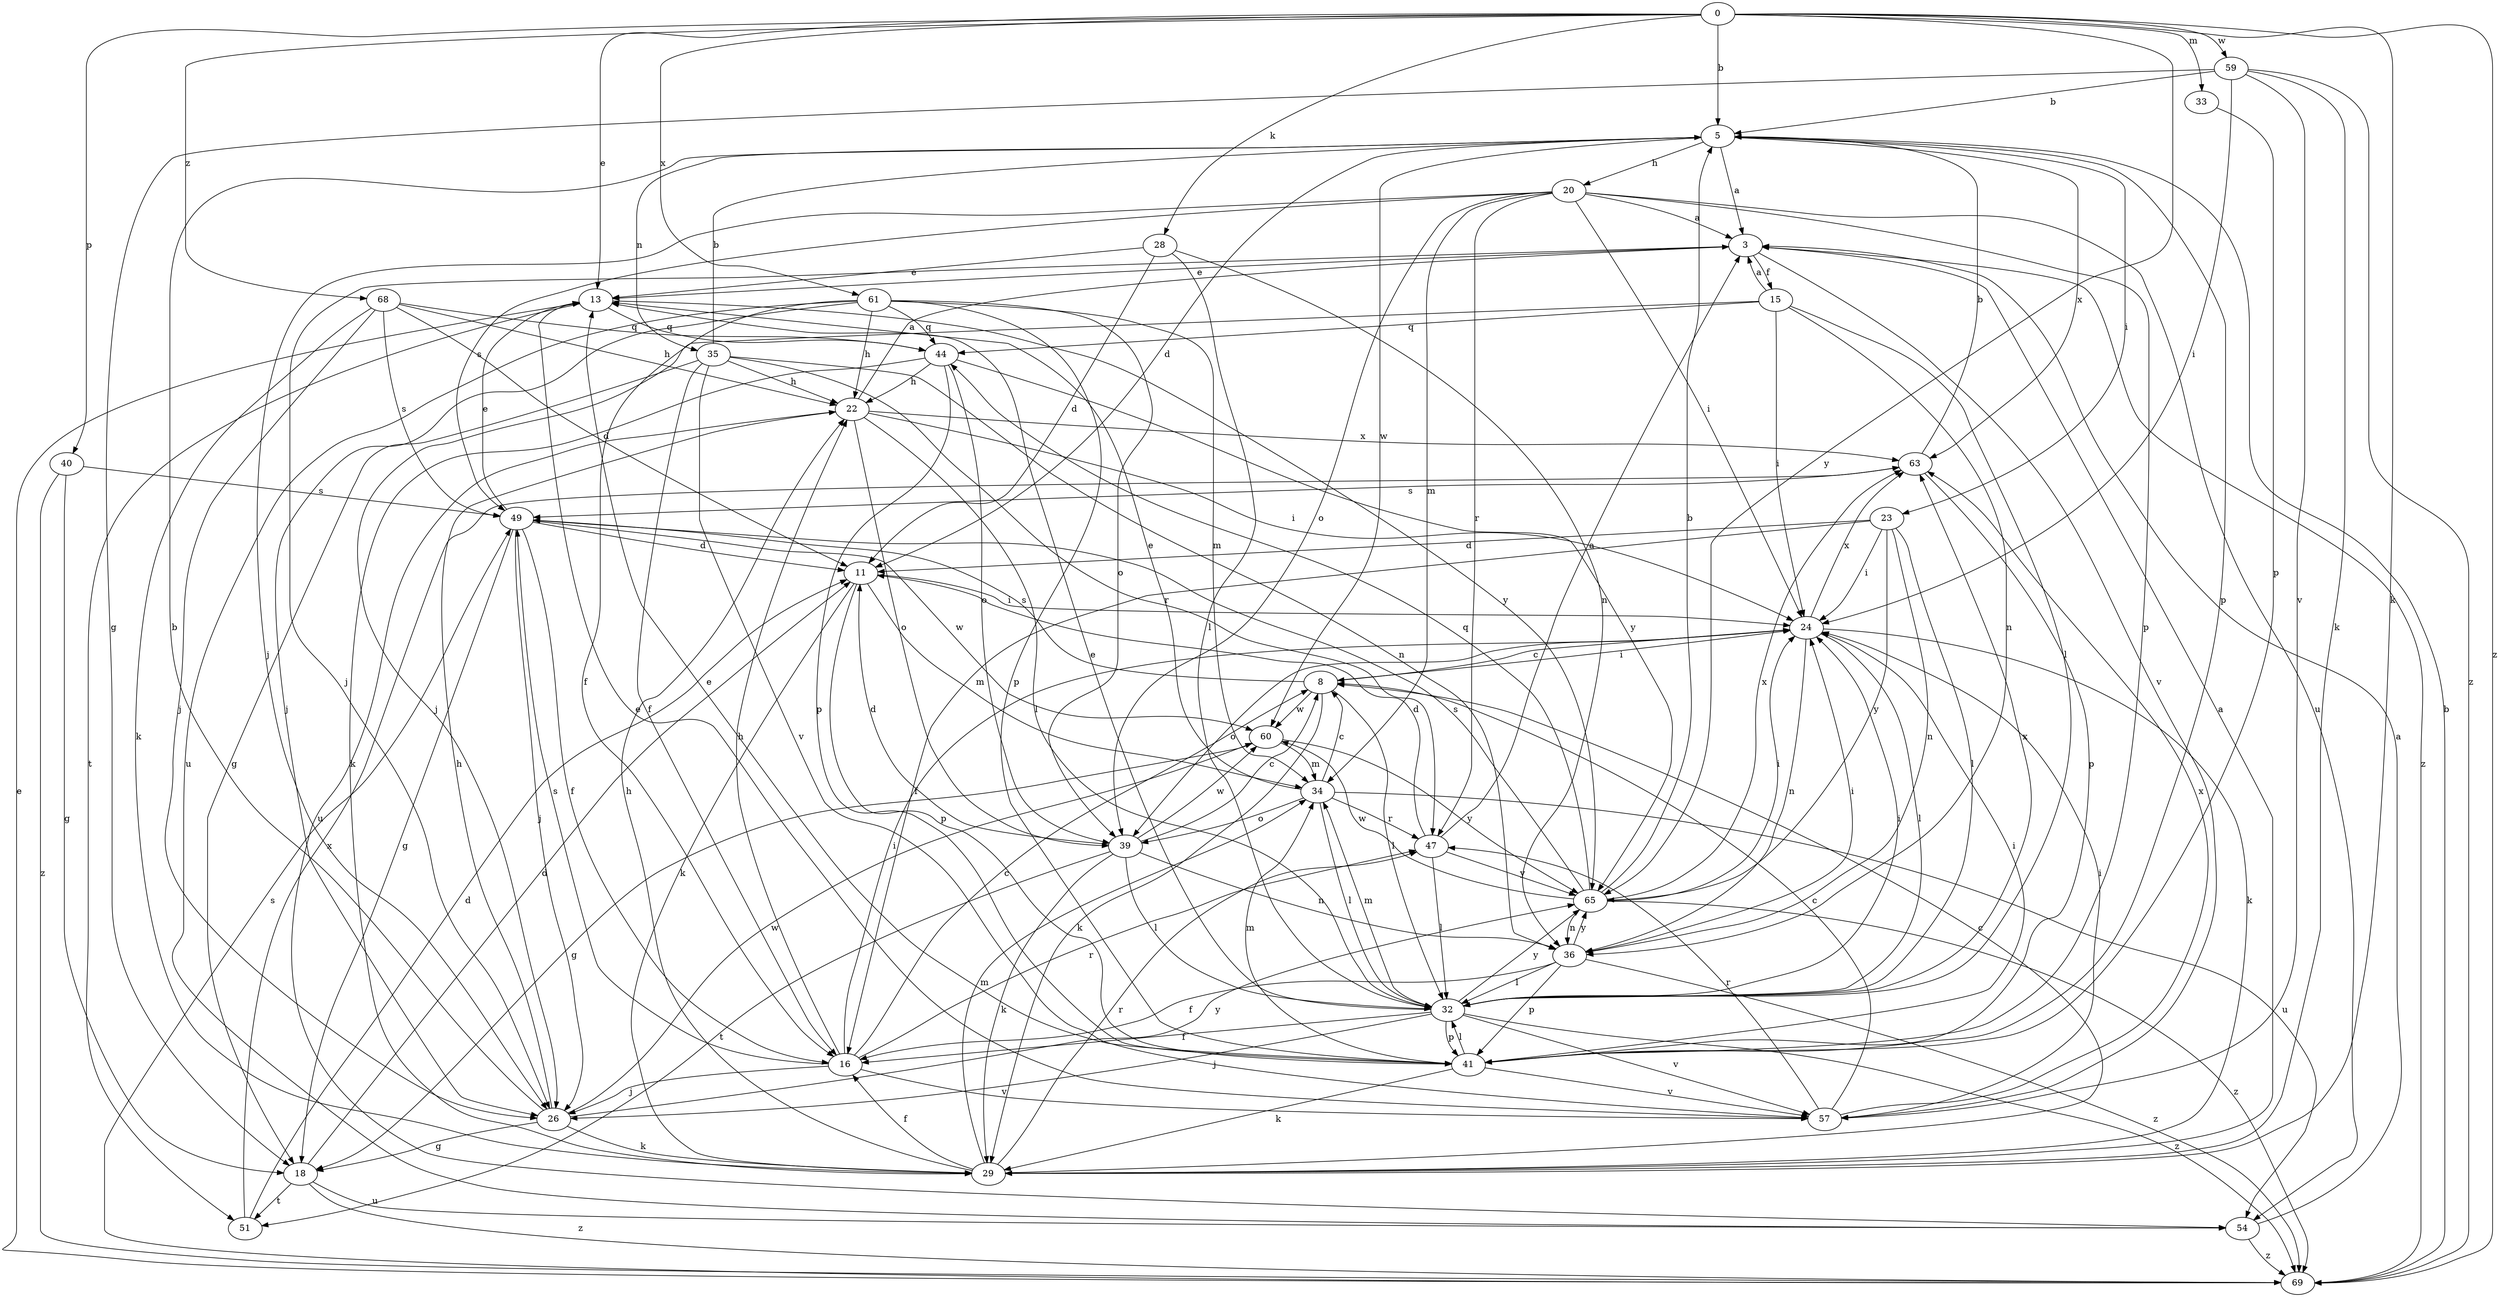 strict digraph  {
0;
3;
5;
8;
11;
13;
15;
16;
18;
20;
22;
23;
24;
26;
28;
29;
32;
33;
34;
35;
36;
39;
40;
41;
44;
47;
49;
51;
54;
57;
59;
60;
61;
63;
65;
68;
69;
0 -> 5  [label=b];
0 -> 13  [label=e];
0 -> 28  [label=k];
0 -> 29  [label=k];
0 -> 33  [label=m];
0 -> 40  [label=p];
0 -> 59  [label=w];
0 -> 61  [label=x];
0 -> 65  [label=y];
0 -> 68  [label=z];
0 -> 69  [label=z];
3 -> 13  [label=e];
3 -> 15  [label=f];
3 -> 26  [label=j];
3 -> 57  [label=v];
3 -> 69  [label=z];
5 -> 3  [label=a];
5 -> 11  [label=d];
5 -> 20  [label=h];
5 -> 23  [label=i];
5 -> 35  [label=n];
5 -> 41  [label=p];
5 -> 60  [label=w];
5 -> 63  [label=x];
8 -> 24  [label=i];
8 -> 29  [label=k];
8 -> 32  [label=l];
8 -> 49  [label=s];
8 -> 60  [label=w];
11 -> 24  [label=i];
11 -> 29  [label=k];
11 -> 34  [label=m];
11 -> 41  [label=p];
13 -> 44  [label=q];
13 -> 51  [label=t];
13 -> 65  [label=y];
15 -> 3  [label=a];
15 -> 24  [label=i];
15 -> 26  [label=j];
15 -> 32  [label=l];
15 -> 36  [label=n];
15 -> 44  [label=q];
16 -> 8  [label=c];
16 -> 22  [label=h];
16 -> 24  [label=i];
16 -> 26  [label=j];
16 -> 47  [label=r];
16 -> 49  [label=s];
16 -> 57  [label=v];
18 -> 11  [label=d];
18 -> 51  [label=t];
18 -> 54  [label=u];
18 -> 69  [label=z];
20 -> 3  [label=a];
20 -> 24  [label=i];
20 -> 26  [label=j];
20 -> 34  [label=m];
20 -> 39  [label=o];
20 -> 41  [label=p];
20 -> 47  [label=r];
20 -> 49  [label=s];
20 -> 54  [label=u];
22 -> 3  [label=a];
22 -> 24  [label=i];
22 -> 32  [label=l];
22 -> 39  [label=o];
22 -> 54  [label=u];
22 -> 63  [label=x];
23 -> 11  [label=d];
23 -> 16  [label=f];
23 -> 24  [label=i];
23 -> 32  [label=l];
23 -> 36  [label=n];
23 -> 65  [label=y];
24 -> 8  [label=c];
24 -> 29  [label=k];
24 -> 32  [label=l];
24 -> 36  [label=n];
24 -> 39  [label=o];
24 -> 63  [label=x];
26 -> 5  [label=b];
26 -> 18  [label=g];
26 -> 22  [label=h];
26 -> 29  [label=k];
26 -> 60  [label=w];
26 -> 65  [label=y];
28 -> 11  [label=d];
28 -> 13  [label=e];
28 -> 32  [label=l];
28 -> 36  [label=n];
29 -> 3  [label=a];
29 -> 8  [label=c];
29 -> 16  [label=f];
29 -> 22  [label=h];
29 -> 34  [label=m];
29 -> 47  [label=r];
32 -> 13  [label=e];
32 -> 16  [label=f];
32 -> 24  [label=i];
32 -> 26  [label=j];
32 -> 34  [label=m];
32 -> 41  [label=p];
32 -> 57  [label=v];
32 -> 63  [label=x];
32 -> 65  [label=y];
32 -> 69  [label=z];
33 -> 41  [label=p];
34 -> 8  [label=c];
34 -> 13  [label=e];
34 -> 32  [label=l];
34 -> 39  [label=o];
34 -> 47  [label=r];
34 -> 54  [label=u];
35 -> 5  [label=b];
35 -> 16  [label=f];
35 -> 18  [label=g];
35 -> 22  [label=h];
35 -> 36  [label=n];
35 -> 47  [label=r];
35 -> 57  [label=v];
36 -> 16  [label=f];
36 -> 24  [label=i];
36 -> 32  [label=l];
36 -> 41  [label=p];
36 -> 65  [label=y];
36 -> 69  [label=z];
39 -> 8  [label=c];
39 -> 11  [label=d];
39 -> 29  [label=k];
39 -> 32  [label=l];
39 -> 36  [label=n];
39 -> 51  [label=t];
39 -> 60  [label=w];
40 -> 18  [label=g];
40 -> 49  [label=s];
40 -> 69  [label=z];
41 -> 13  [label=e];
41 -> 24  [label=i];
41 -> 29  [label=k];
41 -> 32  [label=l];
41 -> 34  [label=m];
41 -> 57  [label=v];
44 -> 22  [label=h];
44 -> 29  [label=k];
44 -> 39  [label=o];
44 -> 41  [label=p];
44 -> 65  [label=y];
47 -> 3  [label=a];
47 -> 11  [label=d];
47 -> 32  [label=l];
47 -> 65  [label=y];
49 -> 11  [label=d];
49 -> 13  [label=e];
49 -> 16  [label=f];
49 -> 18  [label=g];
49 -> 26  [label=j];
49 -> 60  [label=w];
51 -> 11  [label=d];
51 -> 63  [label=x];
54 -> 3  [label=a];
54 -> 69  [label=z];
57 -> 8  [label=c];
57 -> 13  [label=e];
57 -> 24  [label=i];
57 -> 47  [label=r];
57 -> 63  [label=x];
59 -> 5  [label=b];
59 -> 18  [label=g];
59 -> 24  [label=i];
59 -> 29  [label=k];
59 -> 57  [label=v];
59 -> 69  [label=z];
60 -> 18  [label=g];
60 -> 34  [label=m];
60 -> 65  [label=y];
61 -> 16  [label=f];
61 -> 22  [label=h];
61 -> 26  [label=j];
61 -> 34  [label=m];
61 -> 39  [label=o];
61 -> 41  [label=p];
61 -> 44  [label=q];
61 -> 54  [label=u];
63 -> 5  [label=b];
63 -> 41  [label=p];
63 -> 49  [label=s];
65 -> 5  [label=b];
65 -> 24  [label=i];
65 -> 36  [label=n];
65 -> 44  [label=q];
65 -> 49  [label=s];
65 -> 60  [label=w];
65 -> 63  [label=x];
65 -> 69  [label=z];
68 -> 11  [label=d];
68 -> 22  [label=h];
68 -> 26  [label=j];
68 -> 29  [label=k];
68 -> 44  [label=q];
68 -> 49  [label=s];
69 -> 5  [label=b];
69 -> 13  [label=e];
69 -> 49  [label=s];
}
